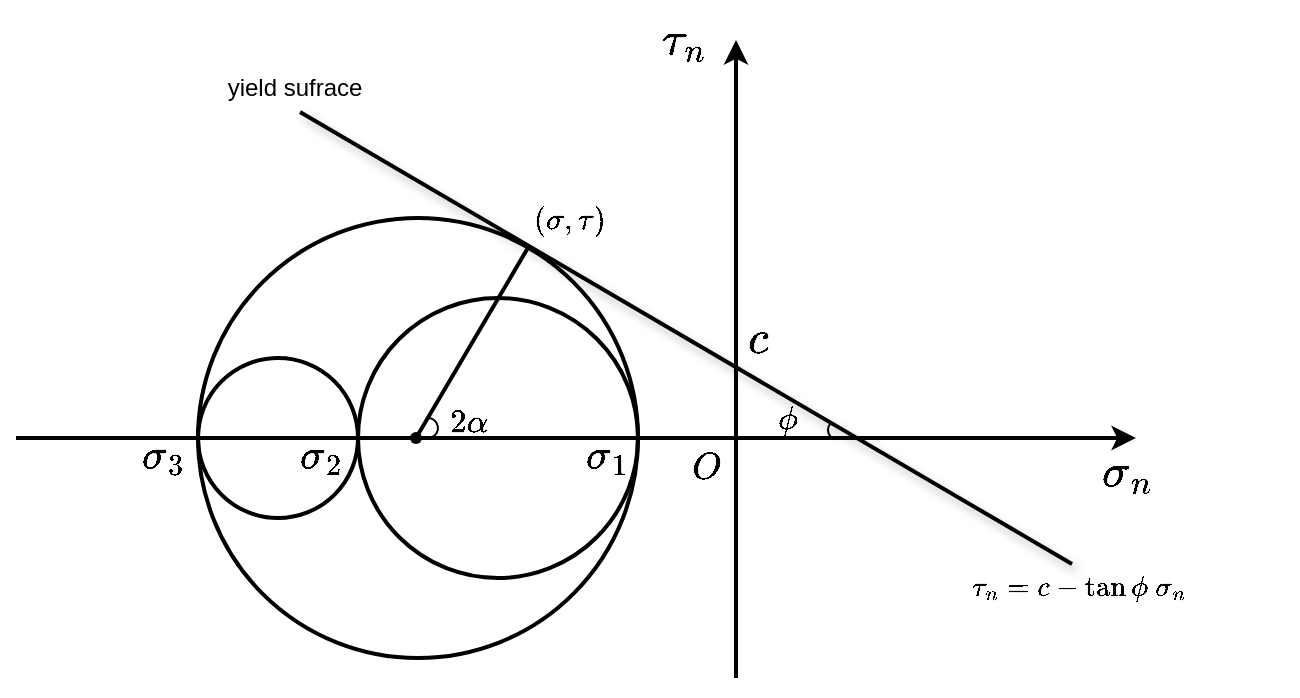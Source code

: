 <mxfile version="26.2.15" pages="4">
  <diagram name="第 1 页" id="HAGBsS16QmvuLJhp1YWe">
    <mxGraphModel dx="1484" dy="431" grid="1" gridSize="10" guides="1" tooltips="1" connect="1" arrows="1" fold="1" page="1" pageScale="1" pageWidth="827" pageHeight="1169" math="1" shadow="0">
      <root>
        <mxCell id="0" />
        <mxCell id="1" parent="0" />
        <mxCell id="pNHd090glNno3khnwH9w-25" value="" style="shape=waypoint;sketch=0;fillStyle=solid;size=6;pointerEvents=1;points=[];fillColor=none;resizable=0;rotatable=0;perimeter=centerPerimeter;snapToPoint=1;" vertex="1" parent="1">
          <mxGeometry x="190" y="310" width="20" height="20" as="geometry" />
        </mxCell>
        <mxCell id="pNHd090glNno3khnwH9w-1" value="" style="endArrow=classic;html=1;rounded=0;strokeWidth=2;" edge="1" parent="1">
          <mxGeometry width="50" height="50" relative="1" as="geometry">
            <mxPoint y="320" as="sourcePoint" />
            <mxPoint x="560" y="320" as="targetPoint" />
          </mxGeometry>
        </mxCell>
        <mxCell id="pNHd090glNno3khnwH9w-2" value="" style="endArrow=classic;html=1;rounded=0;strokeWidth=2;" edge="1" parent="1">
          <mxGeometry width="50" height="50" relative="1" as="geometry">
            <mxPoint x="360" y="440" as="sourcePoint" />
            <mxPoint x="360" y="121" as="targetPoint" />
          </mxGeometry>
        </mxCell>
        <mxCell id="pNHd090glNno3khnwH9w-3" value="$$\sigma_{n}$$" style="text;html=1;align=center;verticalAlign=middle;resizable=0;points=[];autosize=1;strokeColor=none;fillColor=none;fontSize=20;" vertex="1" parent="1">
          <mxGeometry x="475" y="317" width="160" height="40" as="geometry" />
        </mxCell>
        <mxCell id="pNHd090glNno3khnwH9w-4" value="$$\tau_{n}$$" style="text;html=1;align=center;verticalAlign=middle;resizable=0;points=[];autosize=1;strokeColor=none;fillColor=none;fontSize=20;" vertex="1" parent="1">
          <mxGeometry x="264" y="101" width="140" height="40" as="geometry" />
        </mxCell>
        <mxCell id="pNHd090glNno3khnwH9w-5" value="$$O$$" style="text;html=1;align=center;verticalAlign=middle;resizable=0;points=[];autosize=1;strokeColor=none;fillColor=none;fontSize=16;" vertex="1" parent="1">
          <mxGeometry x="310" y="320" width="70" height="30" as="geometry" />
        </mxCell>
        <mxCell id="pNHd090glNno3khnwH9w-6" value="" style="ellipse;whiteSpace=wrap;html=1;aspect=fixed;fillColor=none;strokeWidth=2;" vertex="1" parent="1">
          <mxGeometry x="91" y="210" width="220" height="220" as="geometry" />
        </mxCell>
        <mxCell id="pNHd090glNno3khnwH9w-7" value="" style="ellipse;whiteSpace=wrap;html=1;aspect=fixed;fillColor=none;strokeWidth=2;" vertex="1" parent="1">
          <mxGeometry x="91" y="280" width="80" height="80" as="geometry" />
        </mxCell>
        <mxCell id="pNHd090glNno3khnwH9w-8" value="" style="ellipse;whiteSpace=wrap;html=1;aspect=fixed;fillColor=none;strokeWidth=2;" vertex="1" parent="1">
          <mxGeometry x="171" y="250" width="140" height="140" as="geometry" />
        </mxCell>
        <mxCell id="pNHd090glNno3khnwH9w-11" value="$$\sigma_{1}$$" style="text;html=1;align=center;verticalAlign=middle;resizable=0;points=[];autosize=1;strokeColor=none;fillColor=none;fontSize=18;" vertex="1" parent="1">
          <mxGeometry x="220" y="310" width="150" height="40" as="geometry" />
        </mxCell>
        <mxCell id="pNHd090glNno3khnwH9w-12" value="$$\sigma_{2}$$" style="text;html=1;align=center;verticalAlign=middle;resizable=0;points=[];autosize=1;strokeColor=none;fillColor=none;fontSize=18;" vertex="1" parent="1">
          <mxGeometry x="77" y="310" width="150" height="40" as="geometry" />
        </mxCell>
        <mxCell id="pNHd090glNno3khnwH9w-13" value="$$\sigma_{3}$$" style="text;html=1;align=center;verticalAlign=middle;resizable=0;points=[];autosize=1;strokeColor=none;fillColor=none;fontSize=18;" vertex="1" parent="1">
          <mxGeometry x="-2" y="310" width="150" height="40" as="geometry" />
        </mxCell>
        <mxCell id="pNHd090glNno3khnwH9w-14" value="" style="endArrow=none;html=1;rounded=0;strokeWidth=2;textShadow=1;shadow=1;" edge="1" parent="1">
          <mxGeometry width="50" height="50" relative="1" as="geometry">
            <mxPoint x="142" y="157" as="sourcePoint" />
            <mxPoint x="528" y="383" as="targetPoint" />
          </mxGeometry>
        </mxCell>
        <mxCell id="pNHd090glNno3khnwH9w-15" value="$$c$$" style="text;html=1;align=center;verticalAlign=middle;resizable=0;points=[];autosize=1;strokeColor=none;fillColor=none;fontSize=20;" vertex="1" parent="1">
          <mxGeometry x="331" y="250" width="80" height="40" as="geometry" />
        </mxCell>
        <mxCell id="pNHd090glNno3khnwH9w-16" value="$$\phi$$" style="text;html=1;align=center;verticalAlign=middle;resizable=0;points=[];autosize=1;strokeColor=none;fillColor=none;fontSize=14;" vertex="1" parent="1">
          <mxGeometry x="345" y="295" width="80" height="30" as="geometry" />
        </mxCell>
        <mxCell id="pNHd090glNno3khnwH9w-17" value="yield sufrace" style="text;html=1;align=center;verticalAlign=middle;resizable=0;points=[];autosize=1;strokeColor=none;fillColor=none;" vertex="1" parent="1">
          <mxGeometry x="94" y="130" width="90" height="30" as="geometry" />
        </mxCell>
        <mxCell id="pNHd090glNno3khnwH9w-21" value="$$\tau_{n} = c - \tan\phi\ \sigma_{n}$$" style="text;html=1;align=center;verticalAlign=middle;resizable=0;points=[];autosize=1;strokeColor=none;fillColor=none;" vertex="1" parent="1">
          <mxGeometry x="421" y="380" width="220" height="30" as="geometry" />
        </mxCell>
        <mxCell id="pNHd090glNno3khnwH9w-23" value="" style="verticalLabelPosition=bottom;verticalAlign=top;html=1;shape=mxgraph.basic.arc;startAngle=0.717;endAngle=0.976;rotation=-30;" vertex="1" parent="1">
          <mxGeometry x="406" y="311" width="10" height="10" as="geometry" />
        </mxCell>
        <mxCell id="pNHd090glNno3khnwH9w-24" value="" style="verticalLabelPosition=bottom;verticalAlign=top;html=1;shape=mxgraph.basic.arc;startAngle=0.717;endAngle=0.174;rotation=100;" vertex="1" parent="1">
          <mxGeometry x="201" y="310" width="10" height="10" as="geometry" />
        </mxCell>
        <mxCell id="pNHd090glNno3khnwH9w-27" value="" style="endArrow=none;html=1;rounded=0;strokeWidth=2;entryX=0.748;entryY=0.071;entryDx=0;entryDy=0;entryPerimeter=0;" edge="1" parent="1" source="pNHd090glNno3khnwH9w-25" target="pNHd090glNno3khnwH9w-6">
          <mxGeometry width="50" height="50" relative="1" as="geometry">
            <mxPoint x="150" y="270" as="sourcePoint" />
            <mxPoint x="200" y="220" as="targetPoint" />
          </mxGeometry>
        </mxCell>
        <mxCell id="pNHd090glNno3khnwH9w-31" value="$$2\alpha$$" style="text;html=1;align=center;verticalAlign=middle;resizable=0;points=[];autosize=1;strokeColor=none;fillColor=none;fontSize=14;" vertex="1" parent="1">
          <mxGeometry x="176" y="297" width="100" height="30" as="geometry" />
        </mxCell>
        <mxCell id="pNHd090glNno3khnwH9w-32" value="$$(\sigma,\tau)$$" style="text;html=1;align=center;verticalAlign=middle;resizable=0;points=[];autosize=1;strokeColor=none;fillColor=none;fontSize=13;" vertex="1" parent="1">
          <mxGeometry x="216" y="196" width="120" height="30" as="geometry" />
        </mxCell>
      </root>
    </mxGraphModel>
  </diagram>
  <diagram id="G5pCzLdm1EHINOqa5XmO" name="第 2 页">
    <mxGraphModel dx="1223" dy="731" grid="1" gridSize="10" guides="1" tooltips="1" connect="1" arrows="1" fold="1" page="1" pageScale="1" pageWidth="827" pageHeight="1169" math="1" shadow="0">
      <root>
        <mxCell id="0" />
        <mxCell id="1" parent="0" />
        <mxCell id="WEQlzSnJaXhwm9M8Pv5g-7" value="" style="ellipse;whiteSpace=wrap;html=1;fillColor=none;strokeWidth=2;strokeColor=#FF6666;" parent="1" vertex="1">
          <mxGeometry x="310" y="310" width="180" height="100" as="geometry" />
        </mxCell>
        <mxCell id="WEQlzSnJaXhwm9M8Pv5g-6" value="" style="ellipse;whiteSpace=wrap;html=1;aspect=fixed;fillColor=none;strokeWidth=2;dashed=1;strokeColor=#97D077;" parent="1" vertex="1">
          <mxGeometry x="330" y="290" width="140" height="140" as="geometry" />
        </mxCell>
        <mxCell id="WEQlzSnJaXhwm9M8Pv5g-1" value="" style="endArrow=classicThin;html=1;rounded=0;strokeWidth=1.5;endFill=1;" parent="1" edge="1">
          <mxGeometry width="50" height="50" relative="1" as="geometry">
            <mxPoint x="280" y="360" as="sourcePoint" />
            <mxPoint x="520" y="360" as="targetPoint" />
          </mxGeometry>
        </mxCell>
        <mxCell id="WEQlzSnJaXhwm9M8Pv5g-2" value="" style="endArrow=classicThin;html=1;rounded=0;strokeWidth=1.5;endFill=1;" parent="1" edge="1">
          <mxGeometry width="50" height="50" relative="1" as="geometry">
            <mxPoint x="400" y="460" as="sourcePoint" />
            <mxPoint x="400" y="270" as="targetPoint" />
          </mxGeometry>
        </mxCell>
        <mxCell id="WEQlzSnJaXhwm9M8Pv5g-5" value="" style="ellipse;whiteSpace=wrap;html=1;aspect=fixed;fillColor=none;strokeWidth=2;strokeColor=#3333FF;" parent="1" vertex="1">
          <mxGeometry x="360" y="320" width="80" height="80" as="geometry" />
        </mxCell>
      </root>
    </mxGraphModel>
  </diagram>
  <diagram id="GDDKn1zpvYccAPDTm20_" name="第 3 页">
    <mxGraphModel dx="699" dy="418" grid="1" gridSize="10" guides="1" tooltips="1" connect="1" arrows="1" fold="1" page="1" pageScale="1" pageWidth="827" pageHeight="1169" math="0" shadow="0">
      <root>
        <mxCell id="0" />
        <mxCell id="1" parent="0" />
      </root>
    </mxGraphModel>
  </diagram>
  <diagram id="f_7hWcPL-JUkO1UqjFZw" name="第 4 页">
    <mxGraphModel dx="1223" dy="731" grid="1" gridSize="10" guides="1" tooltips="1" connect="1" arrows="1" fold="1" page="1" pageScale="1" pageWidth="827" pageHeight="1169" math="0" shadow="0">
      <root>
        <mxCell id="0" />
        <mxCell id="1" parent="0" />
      </root>
    </mxGraphModel>
  </diagram>
</mxfile>
